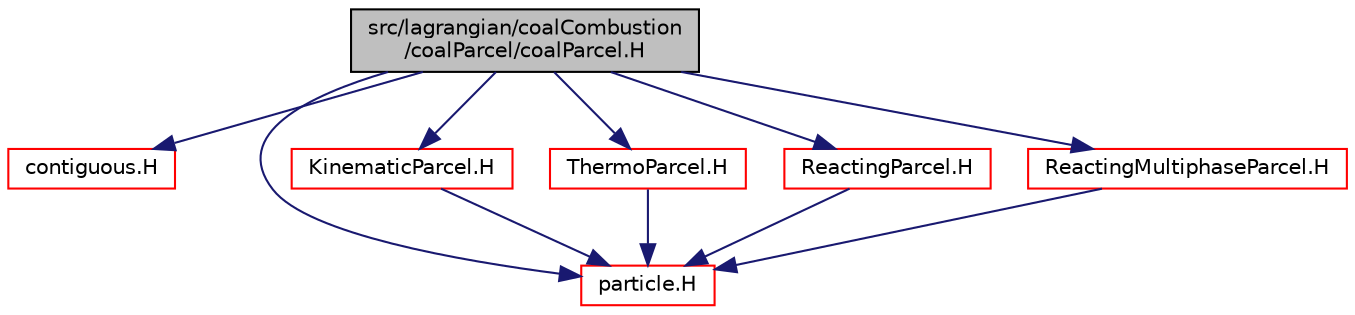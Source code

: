 digraph "src/lagrangian/coalCombustion/coalParcel/coalParcel.H"
{
  bgcolor="transparent";
  edge [fontname="Helvetica",fontsize="10",labelfontname="Helvetica",labelfontsize="10"];
  node [fontname="Helvetica",fontsize="10",shape=record];
  Node1 [label="src/lagrangian/coalCombustion\l/coalParcel/coalParcel.H",height=0.2,width=0.4,color="black", fillcolor="grey75", style="filled", fontcolor="black"];
  Node1 -> Node2 [color="midnightblue",fontsize="10",style="solid",fontname="Helvetica"];
  Node2 [label="contiguous.H",height=0.2,width=0.4,color="red",URL="$a09136.html",tooltip="Template function to specify if the data of a type are contiguous. "];
  Node1 -> Node3 [color="midnightblue",fontsize="10",style="solid",fontname="Helvetica"];
  Node3 [label="particle.H",height=0.2,width=0.4,color="red",URL="$a06653.html"];
  Node1 -> Node4 [color="midnightblue",fontsize="10",style="solid",fontname="Helvetica"];
  Node4 [label="KinematicParcel.H",height=0.2,width=0.4,color="red",URL="$a06853.html"];
  Node4 -> Node3 [color="midnightblue",fontsize="10",style="solid",fontname="Helvetica"];
  Node1 -> Node5 [color="midnightblue",fontsize="10",style="solid",fontname="Helvetica"];
  Node5 [label="ThermoParcel.H",height=0.2,width=0.4,color="red",URL="$a06872.html"];
  Node5 -> Node3 [color="midnightblue",fontsize="10",style="solid",fontname="Helvetica"];
  Node1 -> Node6 [color="midnightblue",fontsize="10",style="solid",fontname="Helvetica"];
  Node6 [label="ReactingParcel.H",height=0.2,width=0.4,color="red",URL="$a06867.html"];
  Node6 -> Node3 [color="midnightblue",fontsize="10",style="solid",fontname="Helvetica"];
  Node1 -> Node7 [color="midnightblue",fontsize="10",style="solid",fontname="Helvetica"];
  Node7 [label="ReactingMultiphaseParcel.H",height=0.2,width=0.4,color="red",URL="$a06863.html"];
  Node7 -> Node3 [color="midnightblue",fontsize="10",style="solid",fontname="Helvetica"];
}
